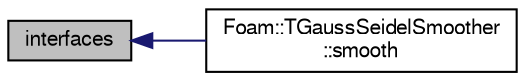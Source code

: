 digraph "interfaces"
{
  bgcolor="transparent";
  edge [fontname="FreeSans",fontsize="10",labelfontname="FreeSans",labelfontsize="10"];
  node [fontname="FreeSans",fontsize="10",shape=record];
  rankdir="LR";
  Node1 [label="interfaces",height=0.2,width=0.4,color="black", fillcolor="grey75", style="filled" fontcolor="black"];
  Node1 -> Node2 [dir="back",color="midnightblue",fontsize="10",style="solid",fontname="FreeSans"];
  Node2 [label="Foam::TGaussSeidelSmoother\l::smooth",height=0.2,width=0.4,color="black",URL="$a02504.html#a2727a700fb0cafd8fb6b7e04f558fca7",tooltip="Smooth for the given number of sweeps. "];
}
